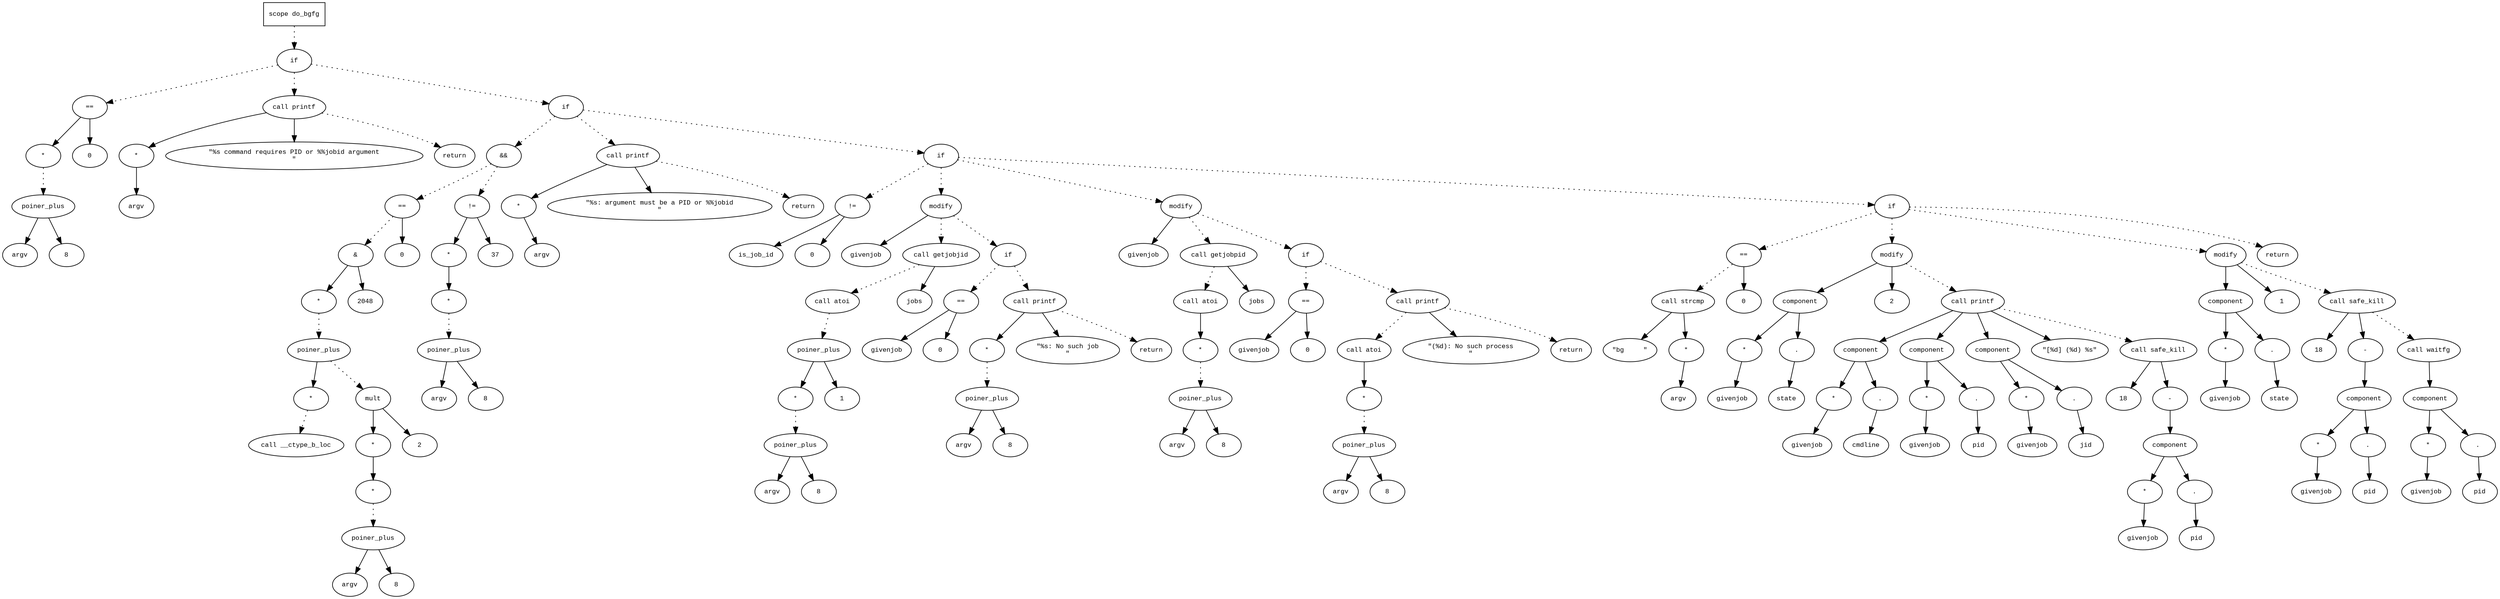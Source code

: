 digraph AST {
  graph [fontname="Times New Roman",fontsize=10];
  node  [fontname="Courier New",fontsize=10];
  edge  [fontname="Times New Roman",fontsize=10];

  node1 [label="scope do_bgfg",shape=box];
  node2 [label="if",shape=ellipse];
  node1 -> node2 [style=dotted];
  node3 [label="==",shape=ellipse];
  node4 [label="*",shape=ellipse];
  node5 [label="poiner_plus",shape=ellipse];
  node6 [label="argv",shape=ellipse];
  node5 -> node6;
  node7 [label="8",shape=ellipse];
  node5 -> node7;
  node4 -> node5 [style=dotted];
  node3 -> node4;
  node8 [label="0",shape=ellipse];
  node3 -> node8;
  node2 -> node3 [style=dotted];
  node9 [label="call printf",shape=ellipse];
  node10 [label="*",shape=ellipse];
  node11 [label="argv",shape=ellipse];
  node10 -> node11;
  node9 -> node10;
  node12 [label="\"%s command requires PID or %%jobid argument
\"",shape=ellipse];
  node9 -> node12;
  node2 -> node9 [style=dotted];
  node13 [label="return",shape=ellipse];
  node9 -> node13 [style=dotted];
  node14 [label="if",shape=ellipse];
  node2 -> node14 [style=dotted];
  node15 [label="&&",shape=ellipse];
  node16 [label="==",shape=ellipse];
  node17 [label="&",shape=ellipse];
  node18 [label="*",shape=ellipse];
  node19 [label="poiner_plus",shape=ellipse];
  node20 [label="*",shape=ellipse];
  node21 [label="call __ctype_b_loc",shape=ellipse];
  node20 -> node21 [style=dotted];
  node19 -> node20;
  node22 [label="mult",shape=ellipse];
  node23 [label="*",shape=ellipse];
  node24 [label="*",shape=ellipse];
  node25 [label="poiner_plus",shape=ellipse];
  node26 [label="argv",shape=ellipse];
  node25 -> node26;
  node27 [label="8",shape=ellipse];
  node25 -> node27;
  node24 -> node25 [style=dotted];
  node23 -> node24;
  node22 -> node23;
  node28 [label="2",shape=ellipse];
  node22 -> node28;
  node19 -> node22 [style=dotted];
  node18 -> node19 [style=dotted];
  node17 -> node18;
  node29 [label="2048",shape=ellipse];
  node17 -> node29;
  node16 -> node17 [style=dotted];
  node30 [label="0",shape=ellipse];
  node16 -> node30;
  node15 -> node16 [style=dotted];
  node31 [label="!=",shape=ellipse];
  node32 [label="*",shape=ellipse];
  node33 [label="*",shape=ellipse];
  node34 [label="poiner_plus",shape=ellipse];
  node35 [label="argv",shape=ellipse];
  node34 -> node35;
  node36 [label="8",shape=ellipse];
  node34 -> node36;
  node33 -> node34 [style=dotted];
  node32 -> node33;
  node31 -> node32;
  node37 [label="37",shape=ellipse];
  node31 -> node37;
  node15 -> node31 [style=dotted];
  node14 -> node15 [style=dotted];
  node38 [label="call printf",shape=ellipse];
  node39 [label="*",shape=ellipse];
  node40 [label="argv",shape=ellipse];
  node39 -> node40;
  node38 -> node39;
  node41 [label="\"%s: argument must be a PID or %%jobid
\"",shape=ellipse];
  node38 -> node41;
  node14 -> node38 [style=dotted];
  node42 [label="return",shape=ellipse];
  node38 -> node42 [style=dotted];
  node43 [label="if",shape=ellipse];
  node14 -> node43 [style=dotted];
  node44 [label="!=",shape=ellipse];
  node45 [label="is_job_id",shape=ellipse];
  node44 -> node45;
  node46 [label="0",shape=ellipse];
  node44 -> node46;
  node43 -> node44 [style=dotted];
  node47 [label="modify",shape=ellipse];
  node48 [label="givenjob",shape=ellipse];
  node47 -> node48;
  node49 [label="call getjobjid",shape=ellipse];
  node50 [label="call atoi",shape=ellipse];
  node51 [label="poiner_plus",shape=ellipse];
  node52 [label="*",shape=ellipse];
  node53 [label="poiner_plus",shape=ellipse];
  node54 [label="argv",shape=ellipse];
  node53 -> node54;
  node55 [label="8",shape=ellipse];
  node53 -> node55;
  node52 -> node53 [style=dotted];
  node51 -> node52;
  node56 [label="1",shape=ellipse];
  node51 -> node56;
  node50 -> node51 [style=dotted];
  node49 -> node50 [style=dotted];
  node57 [label="jobs",shape=ellipse];
  node49 -> node57;
  node47 -> node49 [style=dotted];
  node43 -> node47 [style=dotted];
  node58 [label="if",shape=ellipse];
  node47 -> node58 [style=dotted];
  node59 [label="==",shape=ellipse];
  node60 [label="givenjob",shape=ellipse];
  node59 -> node60;
  node61 [label="0",shape=ellipse];
  node59 -> node61;
  node58 -> node59 [style=dotted];
  node62 [label="call printf",shape=ellipse];
  node63 [label="*",shape=ellipse];
  node64 [label="poiner_plus",shape=ellipse];
  node65 [label="argv",shape=ellipse];
  node64 -> node65;
  node66 [label="8",shape=ellipse];
  node64 -> node66;
  node63 -> node64 [style=dotted];
  node62 -> node63;
  node67 [label="\"%s: No such job
\"",shape=ellipse];
  node62 -> node67;
  node58 -> node62 [style=dotted];
  node68 [label="return",shape=ellipse];
  node62 -> node68 [style=dotted];
  node69 [label="modify",shape=ellipse];
  node70 [label="givenjob",shape=ellipse];
  node69 -> node70;
  node71 [label="call getjobpid",shape=ellipse];
  node72 [label="call atoi",shape=ellipse];
  node73 [label="*",shape=ellipse];
  node74 [label="poiner_plus",shape=ellipse];
  node75 [label="argv",shape=ellipse];
  node74 -> node75;
  node76 [label="8",shape=ellipse];
  node74 -> node76;
  node73 -> node74 [style=dotted];
  node72 -> node73;
  node71 -> node72 [style=dotted];
  node77 [label="jobs",shape=ellipse];
  node71 -> node77;
  node69 -> node71 [style=dotted];
  node43 -> node69 [style=dotted];
  node78 [label="if",shape=ellipse];
  node69 -> node78 [style=dotted];
  node79 [label="==",shape=ellipse];
  node80 [label="givenjob",shape=ellipse];
  node79 -> node80;
  node81 [label="0",shape=ellipse];
  node79 -> node81;
  node78 -> node79 [style=dotted];
  node82 [label="call printf",shape=ellipse];
  node83 [label="call atoi",shape=ellipse];
  node84 [label="*",shape=ellipse];
  node85 [label="poiner_plus",shape=ellipse];
  node86 [label="argv",shape=ellipse];
  node85 -> node86;
  node87 [label="8",shape=ellipse];
  node85 -> node87;
  node84 -> node85 [style=dotted];
  node83 -> node84;
  node82 -> node83 [style=dotted];
  node88 [label="\"(%d): No such process
\"",shape=ellipse];
  node82 -> node88;
  node78 -> node82 [style=dotted];
  node89 [label="return",shape=ellipse];
  node82 -> node89 [style=dotted];
  node90 [label="if",shape=ellipse];
  node43 -> node90 [style=dotted];
  node91 [label="==",shape=ellipse];
  node92 [label="call strcmp",shape=ellipse];
  node93 [label="\"bg     \"",shape=ellipse];
  node92 -> node93;
  node94 [label="*",shape=ellipse];
  node95 [label="argv",shape=ellipse];
  node94 -> node95;
  node92 -> node94;
  node91 -> node92 [style=dotted];
  node96 [label="0",shape=ellipse];
  node91 -> node96;
  node90 -> node91 [style=dotted];
  node97 [label="modify",shape=ellipse];
  node98 [label="component",shape=ellipse];
  node97 -> node98;
  node99 [label="*",shape=ellipse];
  node100 [label="givenjob",shape=ellipse];
  node99 -> node100;
  node98 -> node99;
  node101 [label=".",shape=ellipse];
  node98 -> node101;
  node102 [label="state",shape=ellipse];
  node101 -> node102;
  node103 [label="2",shape=ellipse];
  node97 -> node103;
  node90 -> node97 [style=dotted];
  node104 [label="call printf",shape=ellipse];
  node105 [label="component",shape=ellipse];
  node104 -> node105;
  node106 [label="*",shape=ellipse];
  node107 [label="givenjob",shape=ellipse];
  node106 -> node107;
  node105 -> node106;
  node108 [label=".",shape=ellipse];
  node105 -> node108;
  node109 [label="cmdline",shape=ellipse];
  node108 -> node109;
  node110 [label="component",shape=ellipse];
  node104 -> node110;
  node111 [label="*",shape=ellipse];
  node112 [label="givenjob",shape=ellipse];
  node111 -> node112;
  node110 -> node111;
  node113 [label=".",shape=ellipse];
  node110 -> node113;
  node114 [label="pid",shape=ellipse];
  node113 -> node114;
  node115 [label="component",shape=ellipse];
  node104 -> node115;
  node116 [label="*",shape=ellipse];
  node117 [label="givenjob",shape=ellipse];
  node116 -> node117;
  node115 -> node116;
  node118 [label=".",shape=ellipse];
  node115 -> node118;
  node119 [label="jid",shape=ellipse];
  node118 -> node119;
  node120 [label="\"[%d] (%d) %s\"",shape=ellipse];
  node104 -> node120;
  node97 -> node104 [style=dotted];
  node121 [label="call safe_kill",shape=ellipse];
  node122 [label="18",shape=ellipse];
  node121 -> node122;
  node123 [label="-",shape=ellipse];
  node124 [label="component",shape=ellipse];
  node123 -> node124;
  node125 [label="*",shape=ellipse];
  node126 [label="givenjob",shape=ellipse];
  node125 -> node126;
  node124 -> node125;
  node127 [label=".",shape=ellipse];
  node124 -> node127;
  node128 [label="pid",shape=ellipse];
  node127 -> node128;
  node121 -> node123;
  node104 -> node121 [style=dotted];
  node129 [label="modify",shape=ellipse];
  node130 [label="component",shape=ellipse];
  node129 -> node130;
  node131 [label="*",shape=ellipse];
  node132 [label="givenjob",shape=ellipse];
  node131 -> node132;
  node130 -> node131;
  node133 [label=".",shape=ellipse];
  node130 -> node133;
  node134 [label="state",shape=ellipse];
  node133 -> node134;
  node135 [label="1",shape=ellipse];
  node129 -> node135;
  node90 -> node129 [style=dotted];
  node136 [label="call safe_kill",shape=ellipse];
  node137 [label="18",shape=ellipse];
  node136 -> node137;
  node138 [label="-",shape=ellipse];
  node139 [label="component",shape=ellipse];
  node138 -> node139;
  node140 [label="*",shape=ellipse];
  node141 [label="givenjob",shape=ellipse];
  node140 -> node141;
  node139 -> node140;
  node142 [label=".",shape=ellipse];
  node139 -> node142;
  node143 [label="pid",shape=ellipse];
  node142 -> node143;
  node136 -> node138;
  node129 -> node136 [style=dotted];
  node144 [label="call waitfg",shape=ellipse];
  node145 [label="component",shape=ellipse];
  node144 -> node145;
  node146 [label="*",shape=ellipse];
  node147 [label="givenjob",shape=ellipse];
  node146 -> node147;
  node145 -> node146;
  node148 [label=".",shape=ellipse];
  node145 -> node148;
  node149 [label="pid",shape=ellipse];
  node148 -> node149;
  node136 -> node144 [style=dotted];
  node150 [label="return",shape=ellipse];
  node90 -> node150 [style=dotted];
} 